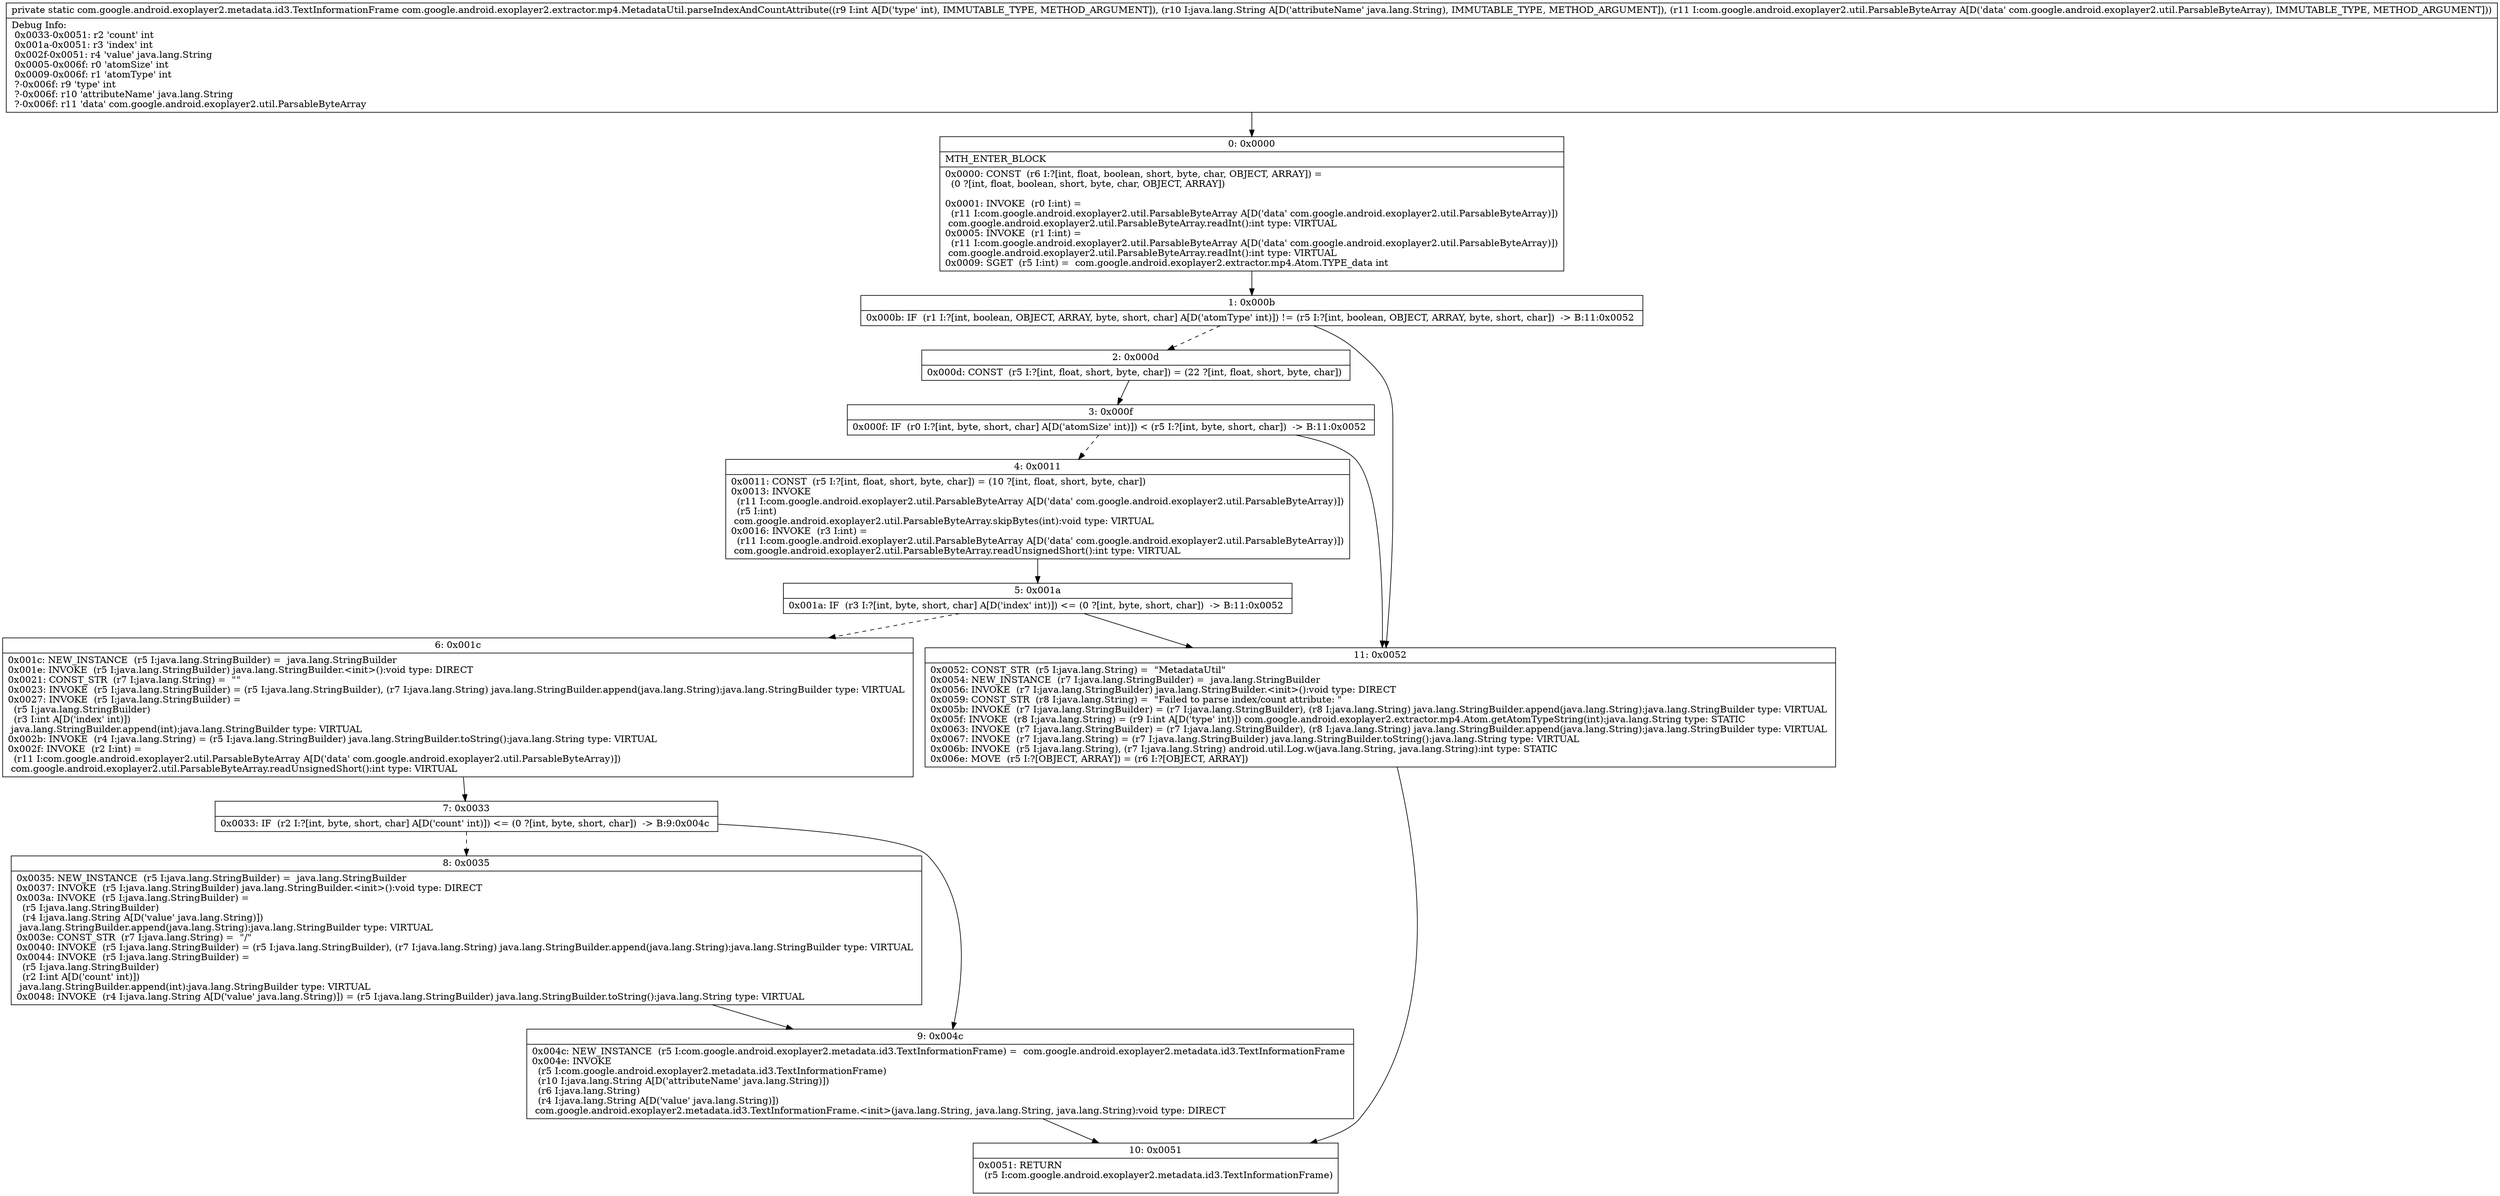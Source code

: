 digraph "CFG forcom.google.android.exoplayer2.extractor.mp4.MetadataUtil.parseIndexAndCountAttribute(ILjava\/lang\/String;Lcom\/google\/android\/exoplayer2\/util\/ParsableByteArray;)Lcom\/google\/android\/exoplayer2\/metadata\/id3\/TextInformationFrame;" {
Node_0 [shape=record,label="{0\:\ 0x0000|MTH_ENTER_BLOCK\l|0x0000: CONST  (r6 I:?[int, float, boolean, short, byte, char, OBJECT, ARRAY]) = \l  (0 ?[int, float, boolean, short, byte, char, OBJECT, ARRAY])\l \l0x0001: INVOKE  (r0 I:int) = \l  (r11 I:com.google.android.exoplayer2.util.ParsableByteArray A[D('data' com.google.android.exoplayer2.util.ParsableByteArray)])\l com.google.android.exoplayer2.util.ParsableByteArray.readInt():int type: VIRTUAL \l0x0005: INVOKE  (r1 I:int) = \l  (r11 I:com.google.android.exoplayer2.util.ParsableByteArray A[D('data' com.google.android.exoplayer2.util.ParsableByteArray)])\l com.google.android.exoplayer2.util.ParsableByteArray.readInt():int type: VIRTUAL \l0x0009: SGET  (r5 I:int) =  com.google.android.exoplayer2.extractor.mp4.Atom.TYPE_data int \l}"];
Node_1 [shape=record,label="{1\:\ 0x000b|0x000b: IF  (r1 I:?[int, boolean, OBJECT, ARRAY, byte, short, char] A[D('atomType' int)]) != (r5 I:?[int, boolean, OBJECT, ARRAY, byte, short, char])  \-\> B:11:0x0052 \l}"];
Node_2 [shape=record,label="{2\:\ 0x000d|0x000d: CONST  (r5 I:?[int, float, short, byte, char]) = (22 ?[int, float, short, byte, char]) \l}"];
Node_3 [shape=record,label="{3\:\ 0x000f|0x000f: IF  (r0 I:?[int, byte, short, char] A[D('atomSize' int)]) \< (r5 I:?[int, byte, short, char])  \-\> B:11:0x0052 \l}"];
Node_4 [shape=record,label="{4\:\ 0x0011|0x0011: CONST  (r5 I:?[int, float, short, byte, char]) = (10 ?[int, float, short, byte, char]) \l0x0013: INVOKE  \l  (r11 I:com.google.android.exoplayer2.util.ParsableByteArray A[D('data' com.google.android.exoplayer2.util.ParsableByteArray)])\l  (r5 I:int)\l com.google.android.exoplayer2.util.ParsableByteArray.skipBytes(int):void type: VIRTUAL \l0x0016: INVOKE  (r3 I:int) = \l  (r11 I:com.google.android.exoplayer2.util.ParsableByteArray A[D('data' com.google.android.exoplayer2.util.ParsableByteArray)])\l com.google.android.exoplayer2.util.ParsableByteArray.readUnsignedShort():int type: VIRTUAL \l}"];
Node_5 [shape=record,label="{5\:\ 0x001a|0x001a: IF  (r3 I:?[int, byte, short, char] A[D('index' int)]) \<= (0 ?[int, byte, short, char])  \-\> B:11:0x0052 \l}"];
Node_6 [shape=record,label="{6\:\ 0x001c|0x001c: NEW_INSTANCE  (r5 I:java.lang.StringBuilder) =  java.lang.StringBuilder \l0x001e: INVOKE  (r5 I:java.lang.StringBuilder) java.lang.StringBuilder.\<init\>():void type: DIRECT \l0x0021: CONST_STR  (r7 I:java.lang.String) =  \"\" \l0x0023: INVOKE  (r5 I:java.lang.StringBuilder) = (r5 I:java.lang.StringBuilder), (r7 I:java.lang.String) java.lang.StringBuilder.append(java.lang.String):java.lang.StringBuilder type: VIRTUAL \l0x0027: INVOKE  (r5 I:java.lang.StringBuilder) = \l  (r5 I:java.lang.StringBuilder)\l  (r3 I:int A[D('index' int)])\l java.lang.StringBuilder.append(int):java.lang.StringBuilder type: VIRTUAL \l0x002b: INVOKE  (r4 I:java.lang.String) = (r5 I:java.lang.StringBuilder) java.lang.StringBuilder.toString():java.lang.String type: VIRTUAL \l0x002f: INVOKE  (r2 I:int) = \l  (r11 I:com.google.android.exoplayer2.util.ParsableByteArray A[D('data' com.google.android.exoplayer2.util.ParsableByteArray)])\l com.google.android.exoplayer2.util.ParsableByteArray.readUnsignedShort():int type: VIRTUAL \l}"];
Node_7 [shape=record,label="{7\:\ 0x0033|0x0033: IF  (r2 I:?[int, byte, short, char] A[D('count' int)]) \<= (0 ?[int, byte, short, char])  \-\> B:9:0x004c \l}"];
Node_8 [shape=record,label="{8\:\ 0x0035|0x0035: NEW_INSTANCE  (r5 I:java.lang.StringBuilder) =  java.lang.StringBuilder \l0x0037: INVOKE  (r5 I:java.lang.StringBuilder) java.lang.StringBuilder.\<init\>():void type: DIRECT \l0x003a: INVOKE  (r5 I:java.lang.StringBuilder) = \l  (r5 I:java.lang.StringBuilder)\l  (r4 I:java.lang.String A[D('value' java.lang.String)])\l java.lang.StringBuilder.append(java.lang.String):java.lang.StringBuilder type: VIRTUAL \l0x003e: CONST_STR  (r7 I:java.lang.String) =  \"\/\" \l0x0040: INVOKE  (r5 I:java.lang.StringBuilder) = (r5 I:java.lang.StringBuilder), (r7 I:java.lang.String) java.lang.StringBuilder.append(java.lang.String):java.lang.StringBuilder type: VIRTUAL \l0x0044: INVOKE  (r5 I:java.lang.StringBuilder) = \l  (r5 I:java.lang.StringBuilder)\l  (r2 I:int A[D('count' int)])\l java.lang.StringBuilder.append(int):java.lang.StringBuilder type: VIRTUAL \l0x0048: INVOKE  (r4 I:java.lang.String A[D('value' java.lang.String)]) = (r5 I:java.lang.StringBuilder) java.lang.StringBuilder.toString():java.lang.String type: VIRTUAL \l}"];
Node_9 [shape=record,label="{9\:\ 0x004c|0x004c: NEW_INSTANCE  (r5 I:com.google.android.exoplayer2.metadata.id3.TextInformationFrame) =  com.google.android.exoplayer2.metadata.id3.TextInformationFrame \l0x004e: INVOKE  \l  (r5 I:com.google.android.exoplayer2.metadata.id3.TextInformationFrame)\l  (r10 I:java.lang.String A[D('attributeName' java.lang.String)])\l  (r6 I:java.lang.String)\l  (r4 I:java.lang.String A[D('value' java.lang.String)])\l com.google.android.exoplayer2.metadata.id3.TextInformationFrame.\<init\>(java.lang.String, java.lang.String, java.lang.String):void type: DIRECT \l}"];
Node_10 [shape=record,label="{10\:\ 0x0051|0x0051: RETURN  \l  (r5 I:com.google.android.exoplayer2.metadata.id3.TextInformationFrame)\l \l}"];
Node_11 [shape=record,label="{11\:\ 0x0052|0x0052: CONST_STR  (r5 I:java.lang.String) =  \"MetadataUtil\" \l0x0054: NEW_INSTANCE  (r7 I:java.lang.StringBuilder) =  java.lang.StringBuilder \l0x0056: INVOKE  (r7 I:java.lang.StringBuilder) java.lang.StringBuilder.\<init\>():void type: DIRECT \l0x0059: CONST_STR  (r8 I:java.lang.String) =  \"Failed to parse index\/count attribute: \" \l0x005b: INVOKE  (r7 I:java.lang.StringBuilder) = (r7 I:java.lang.StringBuilder), (r8 I:java.lang.String) java.lang.StringBuilder.append(java.lang.String):java.lang.StringBuilder type: VIRTUAL \l0x005f: INVOKE  (r8 I:java.lang.String) = (r9 I:int A[D('type' int)]) com.google.android.exoplayer2.extractor.mp4.Atom.getAtomTypeString(int):java.lang.String type: STATIC \l0x0063: INVOKE  (r7 I:java.lang.StringBuilder) = (r7 I:java.lang.StringBuilder), (r8 I:java.lang.String) java.lang.StringBuilder.append(java.lang.String):java.lang.StringBuilder type: VIRTUAL \l0x0067: INVOKE  (r7 I:java.lang.String) = (r7 I:java.lang.StringBuilder) java.lang.StringBuilder.toString():java.lang.String type: VIRTUAL \l0x006b: INVOKE  (r5 I:java.lang.String), (r7 I:java.lang.String) android.util.Log.w(java.lang.String, java.lang.String):int type: STATIC \l0x006e: MOVE  (r5 I:?[OBJECT, ARRAY]) = (r6 I:?[OBJECT, ARRAY]) \l}"];
MethodNode[shape=record,label="{private static com.google.android.exoplayer2.metadata.id3.TextInformationFrame com.google.android.exoplayer2.extractor.mp4.MetadataUtil.parseIndexAndCountAttribute((r9 I:int A[D('type' int), IMMUTABLE_TYPE, METHOD_ARGUMENT]), (r10 I:java.lang.String A[D('attributeName' java.lang.String), IMMUTABLE_TYPE, METHOD_ARGUMENT]), (r11 I:com.google.android.exoplayer2.util.ParsableByteArray A[D('data' com.google.android.exoplayer2.util.ParsableByteArray), IMMUTABLE_TYPE, METHOD_ARGUMENT]))  | Debug Info:\l  0x0033\-0x0051: r2 'count' int\l  0x001a\-0x0051: r3 'index' int\l  0x002f\-0x0051: r4 'value' java.lang.String\l  0x0005\-0x006f: r0 'atomSize' int\l  0x0009\-0x006f: r1 'atomType' int\l  ?\-0x006f: r9 'type' int\l  ?\-0x006f: r10 'attributeName' java.lang.String\l  ?\-0x006f: r11 'data' com.google.android.exoplayer2.util.ParsableByteArray\l}"];
MethodNode -> Node_0;
Node_0 -> Node_1;
Node_1 -> Node_2[style=dashed];
Node_1 -> Node_11;
Node_2 -> Node_3;
Node_3 -> Node_4[style=dashed];
Node_3 -> Node_11;
Node_4 -> Node_5;
Node_5 -> Node_6[style=dashed];
Node_5 -> Node_11;
Node_6 -> Node_7;
Node_7 -> Node_8[style=dashed];
Node_7 -> Node_9;
Node_8 -> Node_9;
Node_9 -> Node_10;
Node_11 -> Node_10;
}

